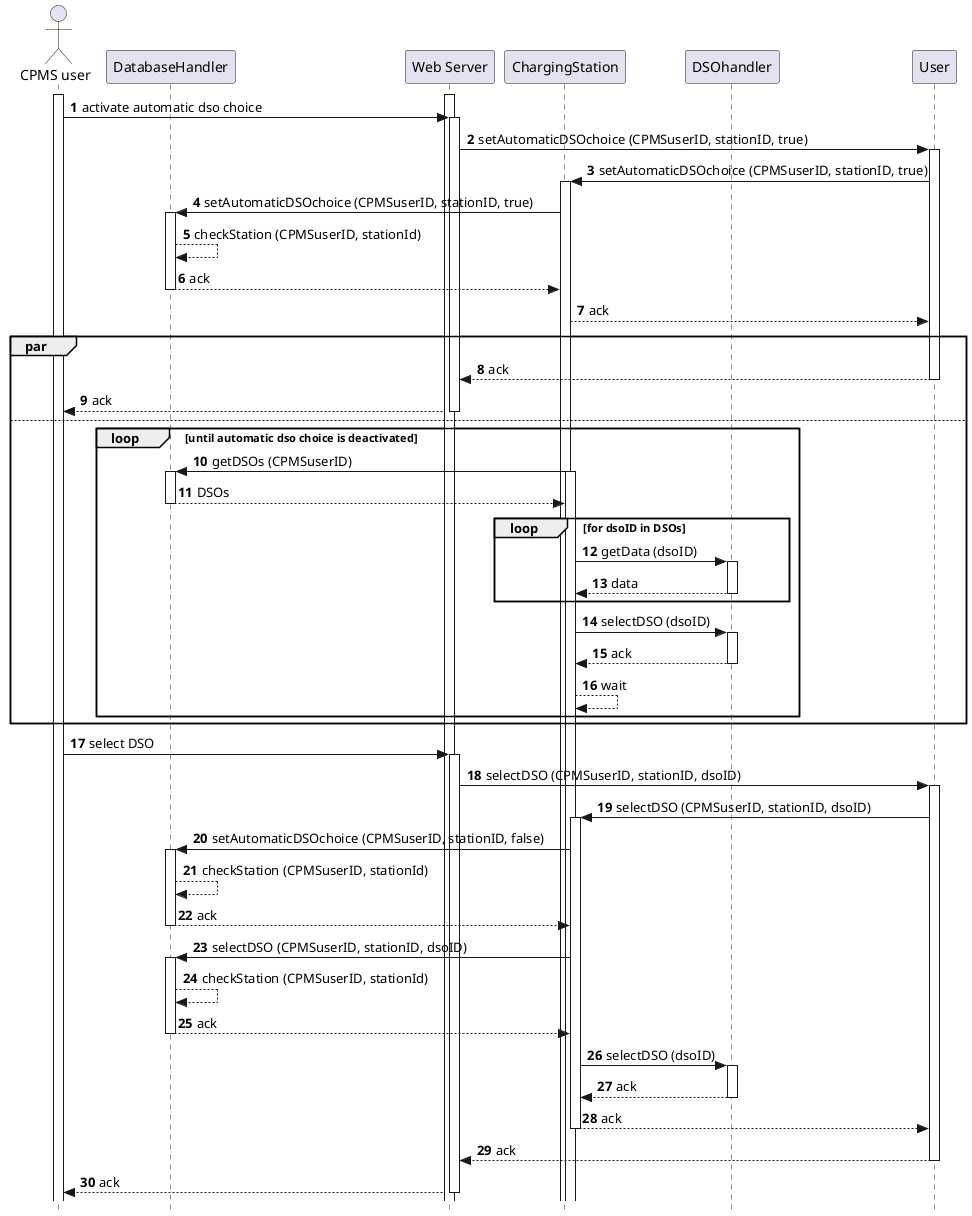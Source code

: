 @startuml dso

skinparam style strictuml
autonumber

actor "CPMS user" as cu
participant DatabaseHandler as db
participant "Web Server" as web
participant "ChargingStation" as station
participant "DSOhandler" as DSO
participant User as user

activate cu
activate web

cu -> web : activate automatic dso choice
activate web
web -> user : setAutomaticDSOchoice (CPMSuserID, stationID, true)
activate user
user -> station : setAutomaticDSOchoice (CPMSuserID, stationID, true)
activate station
station -> db : setAutomaticDSOchoice (CPMSuserID, stationID, true)
activate db
db --> db : checkStation (CPMSuserID, stationId)
db --> station : ack
deactivate db

station --> user : ack

par 
    user --> web: ack
    deactivate user
    web --> cu: ack
    deactivate web
else 
    loop until automatic dso choice is deactivated
        station -> db : getDSOs (CPMSuserID)
        activate station
        activate db
        db --> station : DSOs
        deactivate db

        loop for dsoID in DSOs
            station -> DSO : getData (dsoID)
            activate DSO
            DSO --> station : data
            deactivate DSO
        end
        
        station -> DSO : selectDSO (dsoID)
        activate DSO
        DSO --> station : ack
        deactivate DSO
        
        station --> station : wait
    end
end

cu -> web : select DSO
activate web
web -> user : selectDSO (CPMSuserID, stationID, dsoID)
activate user
user -> station : selectDSO (CPMSuserID, stationID, dsoID)
activate station
station -> db : setAutomaticDSOchoice (CPMSuserID, stationID, false)
activate db
db --> db : checkStation (CPMSuserID, stationId)
db --> station : ack
deactivate db
station -> db : selectDSO (CPMSuserID, stationID, dsoID)
activate db
db --> db : checkStation (CPMSuserID, stationId)
db --> station : ack
deactivate db

station -> DSO : selectDSO (dsoID)
activate DSO
DSO --> station : ack
deactivate DSO
station --> user : ack 
deactivate station
user --> web : ack
deactivate user
web --> cu : ack
deactivate web

@enduml